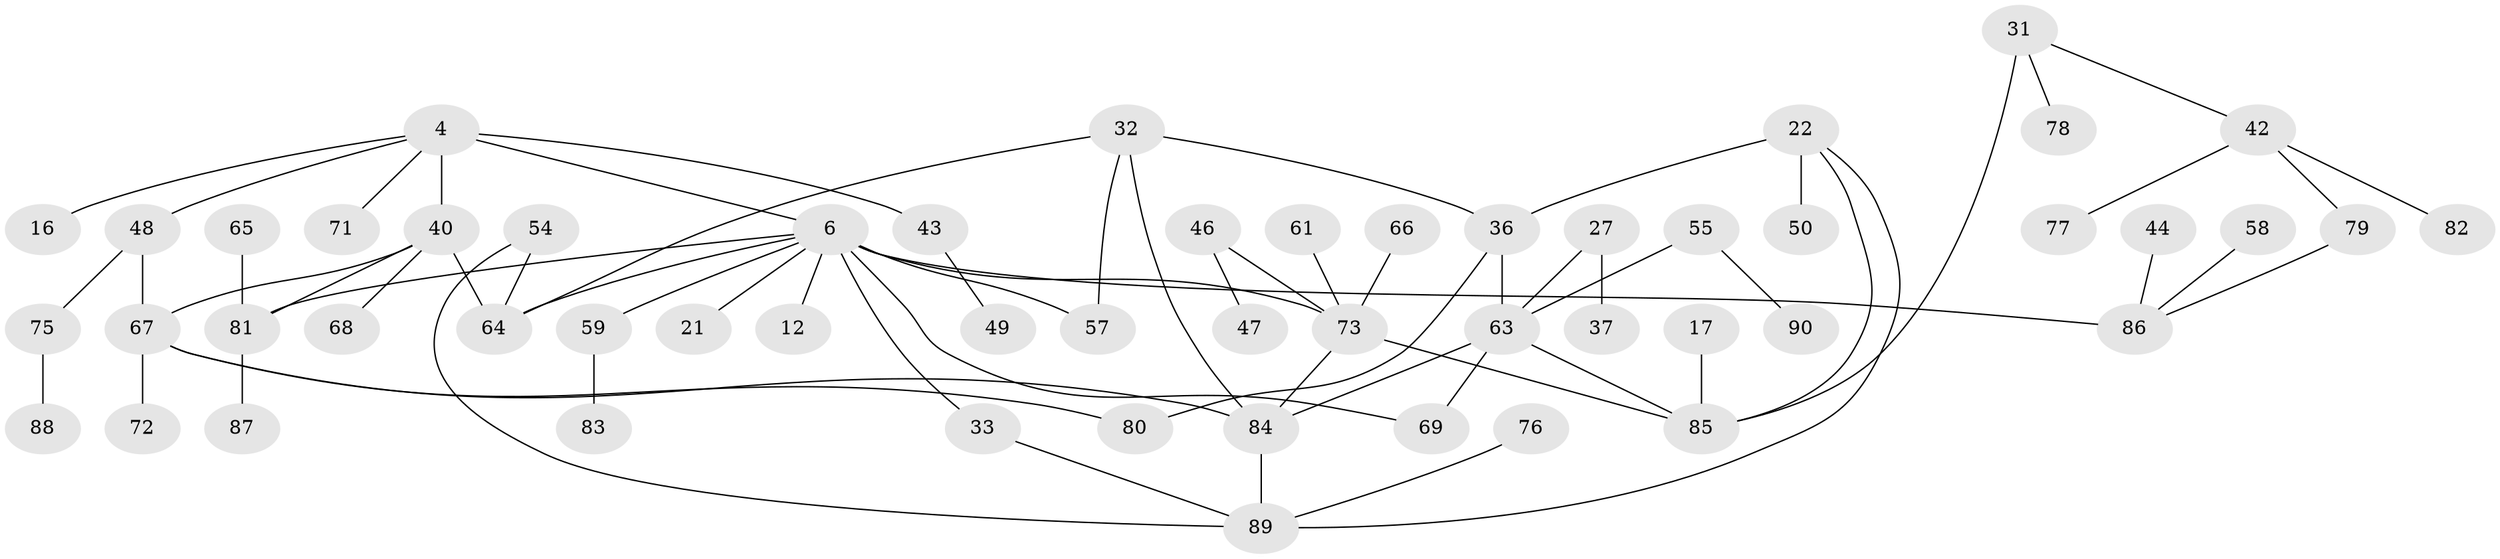 // original degree distribution, {8: 0.022222222222222223, 5: 0.08888888888888889, 9: 0.011111111111111112, 2: 0.23333333333333334, 3: 0.24444444444444444, 6: 0.011111111111111112, 1: 0.32222222222222224, 4: 0.06666666666666667}
// Generated by graph-tools (version 1.1) at 2025/45/03/04/25 21:45:04]
// undirected, 54 vertices, 68 edges
graph export_dot {
graph [start="1"]
  node [color=gray90,style=filled];
  4;
  6 [super="+3"];
  12;
  16;
  17;
  21;
  22;
  27;
  31 [super="+24"];
  32;
  33;
  36 [super="+19"];
  37;
  40 [super="+26"];
  42 [super="+41"];
  43 [super="+23"];
  44;
  46 [super="+20"];
  47;
  48 [super="+8"];
  49;
  50;
  54;
  55;
  57;
  58;
  59;
  61;
  63 [super="+29+52"];
  64 [super="+45"];
  65;
  66;
  67;
  68;
  69 [super="+62"];
  71;
  72;
  73 [super="+14+11+2"];
  75 [super="+56"];
  76;
  77;
  78;
  79;
  80;
  81 [super="+35"];
  82;
  83;
  84 [super="+38"];
  85 [super="+51+7"];
  86 [super="+25+74+28"];
  87;
  88;
  89 [super="+34+53+60"];
  90;
  4 -- 16;
  4 -- 48 [weight=2];
  4 -- 71;
  4 -- 6 [weight=2];
  4 -- 43 [weight=2];
  4 -- 40;
  6 -- 33;
  6 -- 12;
  6 -- 21;
  6 -- 57;
  6 -- 59;
  6 -- 86 [weight=3];
  6 -- 73 [weight=2];
  6 -- 69;
  6 -- 81;
  6 -- 64;
  17 -- 85;
  22 -- 36 [weight=2];
  22 -- 50;
  22 -- 89;
  22 -- 85;
  27 -- 37;
  27 -- 63;
  31 -- 78;
  31 -- 42;
  31 -- 85 [weight=2];
  32 -- 57;
  32 -- 36 [weight=2];
  32 -- 84;
  32 -- 64;
  33 -- 89;
  36 -- 80;
  36 -- 63 [weight=2];
  40 -- 68;
  40 -- 67;
  40 -- 81;
  40 -- 64;
  42 -- 77;
  42 -- 82;
  42 -- 79;
  43 -- 49;
  44 -- 86;
  46 -- 47;
  46 -- 73;
  48 -- 67;
  48 -- 75;
  54 -- 89;
  54 -- 64;
  55 -- 90;
  55 -- 63;
  58 -- 86;
  59 -- 83;
  61 -- 73;
  63 -- 69 [weight=2];
  63 -- 84;
  63 -- 85;
  65 -- 81;
  66 -- 73;
  67 -- 72;
  67 -- 84;
  67 -- 80;
  73 -- 84;
  73 -- 85 [weight=2];
  75 -- 88;
  76 -- 89;
  79 -- 86;
  81 -- 87;
  84 -- 89;
}
